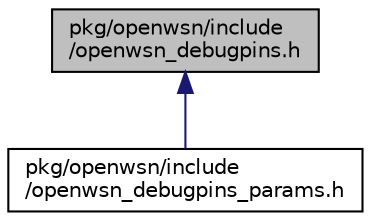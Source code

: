 digraph "pkg/openwsn/include/openwsn_debugpins.h"
{
 // LATEX_PDF_SIZE
  edge [fontname="Helvetica",fontsize="10",labelfontname="Helvetica",labelfontsize="10"];
  node [fontname="Helvetica",fontsize="10",shape=record];
  Node1 [label="pkg/openwsn/include\l/openwsn_debugpins.h",height=0.2,width=0.4,color="black", fillcolor="grey75", style="filled", fontcolor="black",tooltip="Provides an adaption of OpenWSN debug pin handling to RIOTs handling of GPIOs."];
  Node1 -> Node2 [dir="back",color="midnightblue",fontsize="10",style="solid",fontname="Helvetica"];
  Node2 [label="pkg/openwsn/include\l/openwsn_debugpins_params.h",height=0.2,width=0.4,color="black", fillcolor="white", style="filled",URL="$openwsn__debugpins__params_8h.html",tooltip="Default configuration for the OpenWSN debugpins."];
}
